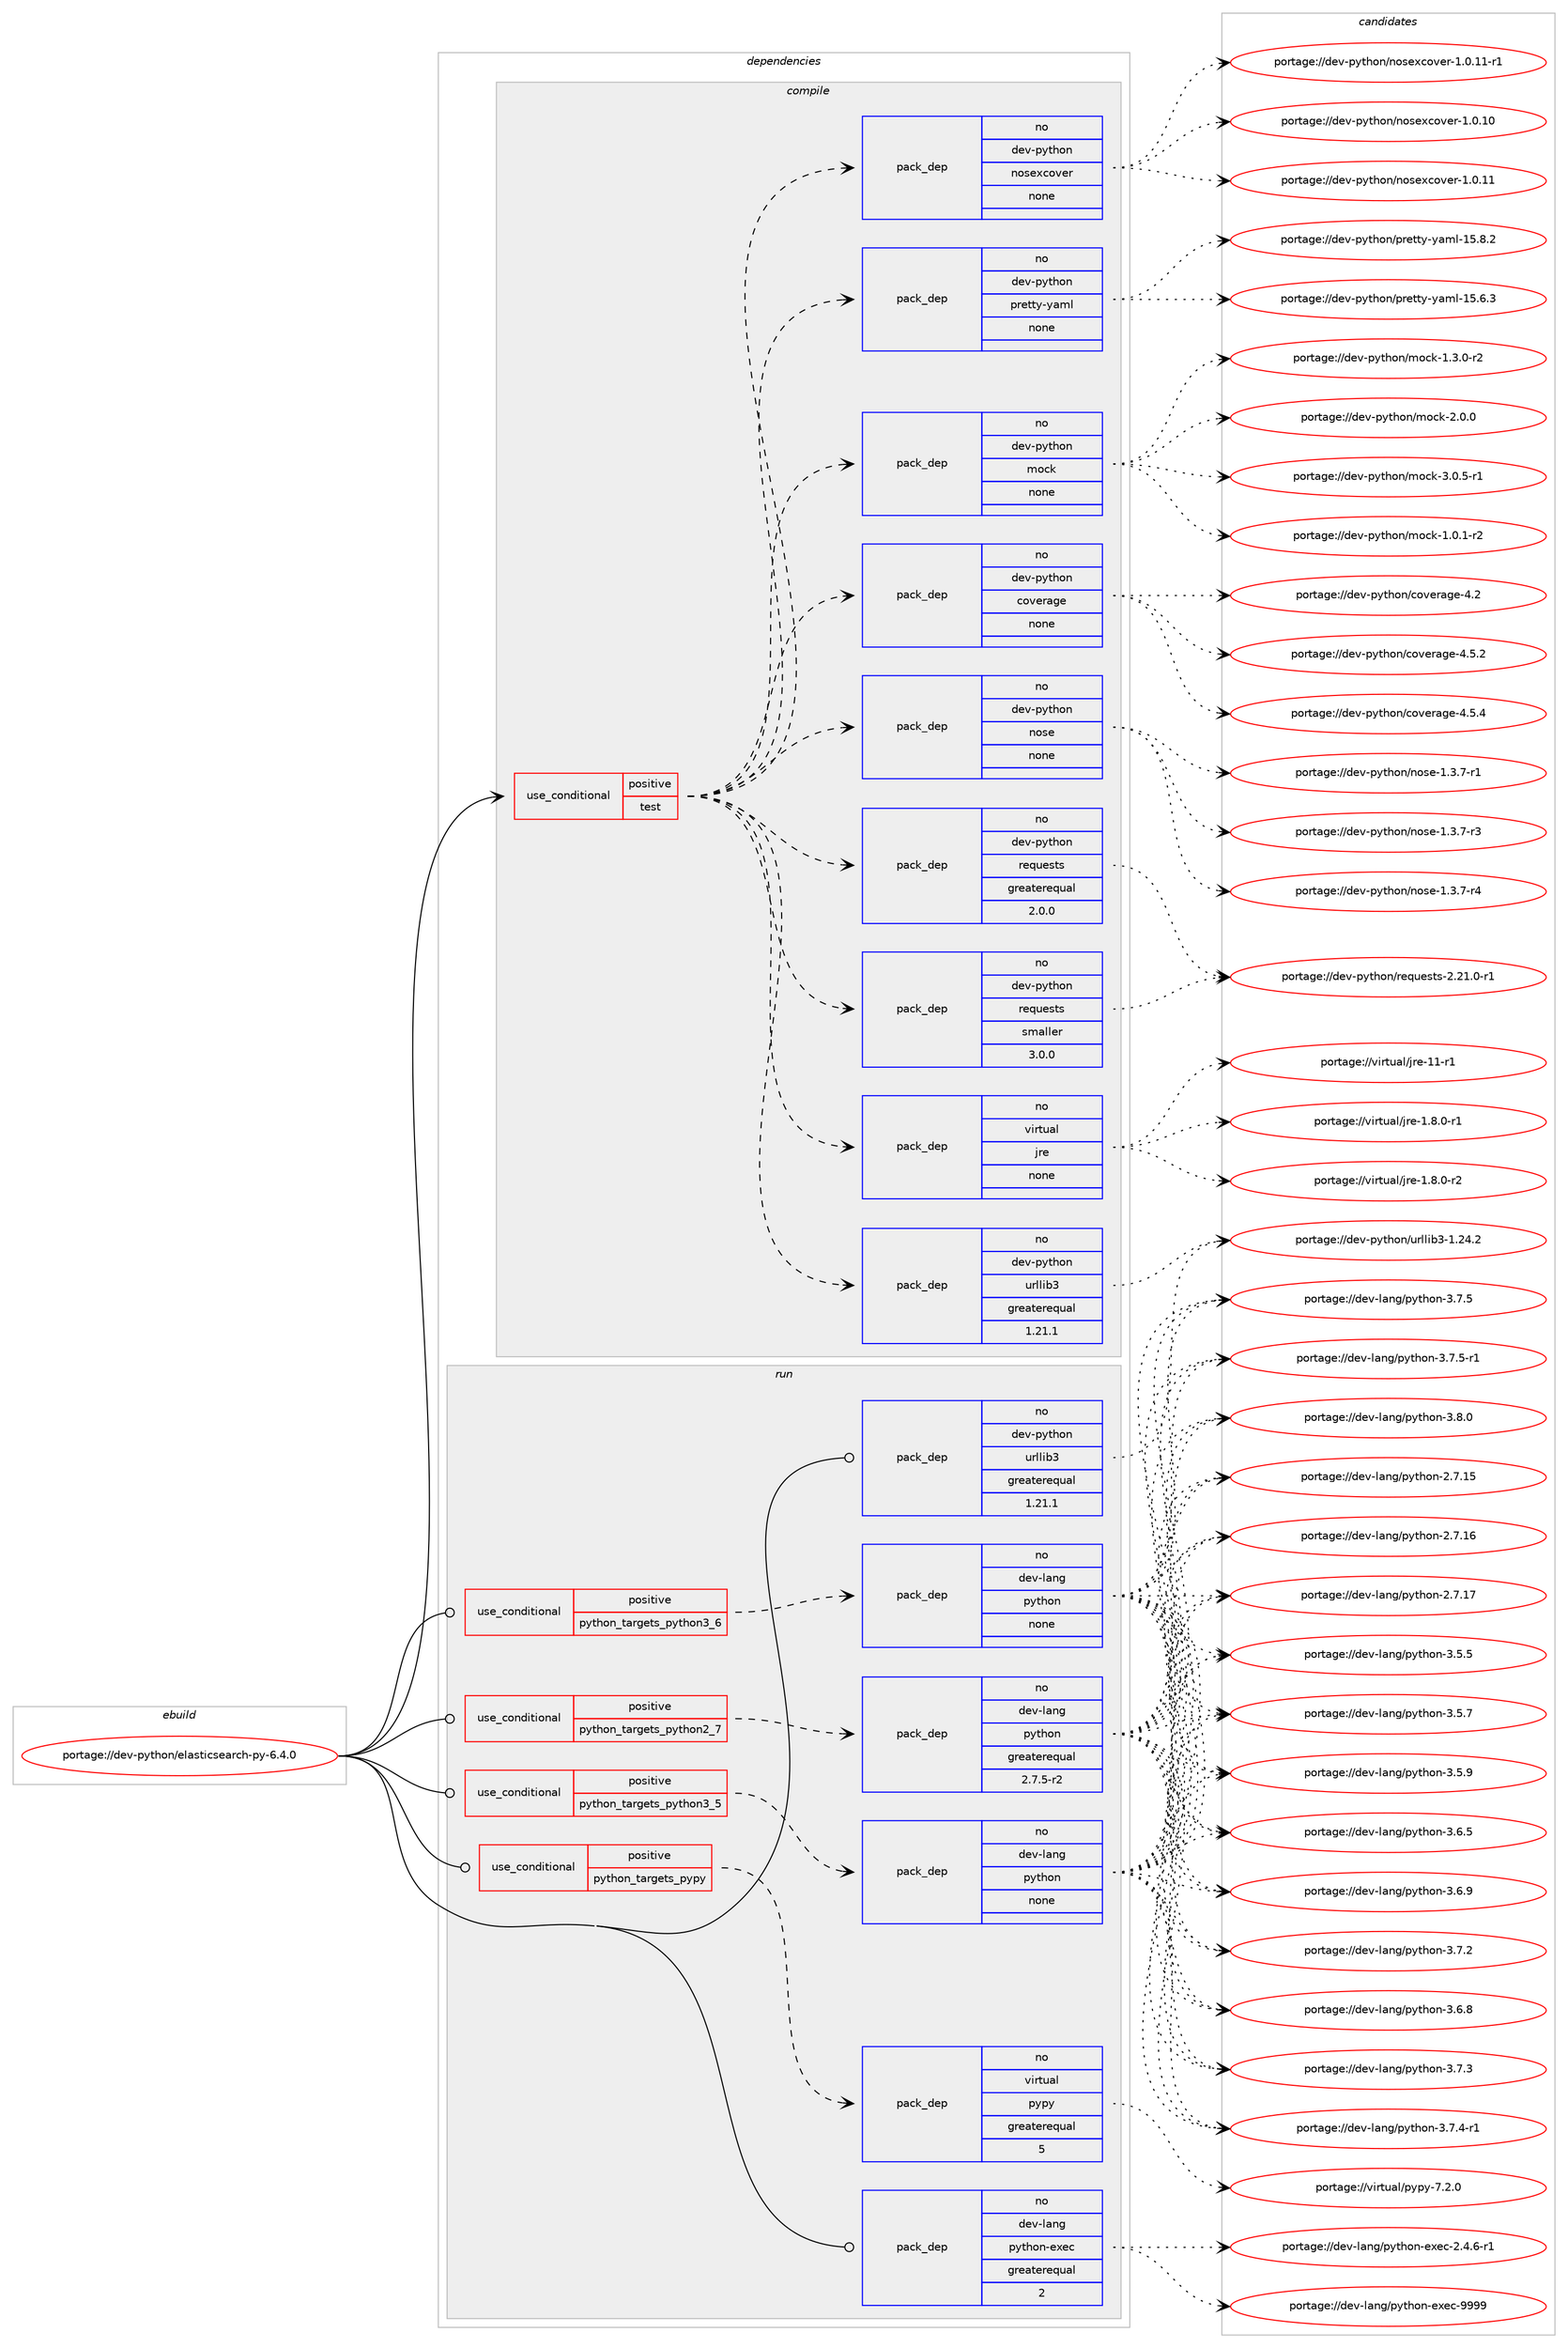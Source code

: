 digraph prolog {

# *************
# Graph options
# *************

newrank=true;
concentrate=true;
compound=true;
graph [rankdir=LR,fontname=Helvetica,fontsize=10,ranksep=1.5];#, ranksep=2.5, nodesep=0.2];
edge  [arrowhead=vee];
node  [fontname=Helvetica,fontsize=10];

# **********
# The ebuild
# **********

subgraph cluster_leftcol {
color=gray;
rank=same;
label=<<i>ebuild</i>>;
id [label="portage://dev-python/elasticsearch-py-6.4.0", color=red, width=4, href="../dev-python/elasticsearch-py-6.4.0.svg"];
}

# ****************
# The dependencies
# ****************

subgraph cluster_midcol {
color=gray;
label=<<i>dependencies</i>>;
subgraph cluster_compile {
fillcolor="#eeeeee";
style=filled;
label=<<i>compile</i>>;
subgraph cond28182 {
dependency138047 [label=<<TABLE BORDER="0" CELLBORDER="1" CELLSPACING="0" CELLPADDING="4"><TR><TD ROWSPAN="3" CELLPADDING="10">use_conditional</TD></TR><TR><TD>positive</TD></TR><TR><TD>test</TD></TR></TABLE>>, shape=none, color=red];
subgraph pack106546 {
dependency138048 [label=<<TABLE BORDER="0" CELLBORDER="1" CELLSPACING="0" CELLPADDING="4" WIDTH="220"><TR><TD ROWSPAN="6" CELLPADDING="30">pack_dep</TD></TR><TR><TD WIDTH="110">no</TD></TR><TR><TD>dev-python</TD></TR><TR><TD>urllib3</TD></TR><TR><TD>greaterequal</TD></TR><TR><TD>1.21.1</TD></TR></TABLE>>, shape=none, color=blue];
}
dependency138047:e -> dependency138048:w [weight=20,style="dashed",arrowhead="vee"];
subgraph pack106547 {
dependency138049 [label=<<TABLE BORDER="0" CELLBORDER="1" CELLSPACING="0" CELLPADDING="4" WIDTH="220"><TR><TD ROWSPAN="6" CELLPADDING="30">pack_dep</TD></TR><TR><TD WIDTH="110">no</TD></TR><TR><TD>dev-python</TD></TR><TR><TD>requests</TD></TR><TR><TD>greaterequal</TD></TR><TR><TD>2.0.0</TD></TR></TABLE>>, shape=none, color=blue];
}
dependency138047:e -> dependency138049:w [weight=20,style="dashed",arrowhead="vee"];
subgraph pack106548 {
dependency138050 [label=<<TABLE BORDER="0" CELLBORDER="1" CELLSPACING="0" CELLPADDING="4" WIDTH="220"><TR><TD ROWSPAN="6" CELLPADDING="30">pack_dep</TD></TR><TR><TD WIDTH="110">no</TD></TR><TR><TD>dev-python</TD></TR><TR><TD>requests</TD></TR><TR><TD>smaller</TD></TR><TR><TD>3.0.0</TD></TR></TABLE>>, shape=none, color=blue];
}
dependency138047:e -> dependency138050:w [weight=20,style="dashed",arrowhead="vee"];
subgraph pack106549 {
dependency138051 [label=<<TABLE BORDER="0" CELLBORDER="1" CELLSPACING="0" CELLPADDING="4" WIDTH="220"><TR><TD ROWSPAN="6" CELLPADDING="30">pack_dep</TD></TR><TR><TD WIDTH="110">no</TD></TR><TR><TD>dev-python</TD></TR><TR><TD>nose</TD></TR><TR><TD>none</TD></TR><TR><TD></TD></TR></TABLE>>, shape=none, color=blue];
}
dependency138047:e -> dependency138051:w [weight=20,style="dashed",arrowhead="vee"];
subgraph pack106550 {
dependency138052 [label=<<TABLE BORDER="0" CELLBORDER="1" CELLSPACING="0" CELLPADDING="4" WIDTH="220"><TR><TD ROWSPAN="6" CELLPADDING="30">pack_dep</TD></TR><TR><TD WIDTH="110">no</TD></TR><TR><TD>dev-python</TD></TR><TR><TD>coverage</TD></TR><TR><TD>none</TD></TR><TR><TD></TD></TR></TABLE>>, shape=none, color=blue];
}
dependency138047:e -> dependency138052:w [weight=20,style="dashed",arrowhead="vee"];
subgraph pack106551 {
dependency138053 [label=<<TABLE BORDER="0" CELLBORDER="1" CELLSPACING="0" CELLPADDING="4" WIDTH="220"><TR><TD ROWSPAN="6" CELLPADDING="30">pack_dep</TD></TR><TR><TD WIDTH="110">no</TD></TR><TR><TD>dev-python</TD></TR><TR><TD>mock</TD></TR><TR><TD>none</TD></TR><TR><TD></TD></TR></TABLE>>, shape=none, color=blue];
}
dependency138047:e -> dependency138053:w [weight=20,style="dashed",arrowhead="vee"];
subgraph pack106552 {
dependency138054 [label=<<TABLE BORDER="0" CELLBORDER="1" CELLSPACING="0" CELLPADDING="4" WIDTH="220"><TR><TD ROWSPAN="6" CELLPADDING="30">pack_dep</TD></TR><TR><TD WIDTH="110">no</TD></TR><TR><TD>dev-python</TD></TR><TR><TD>pretty-yaml</TD></TR><TR><TD>none</TD></TR><TR><TD></TD></TR></TABLE>>, shape=none, color=blue];
}
dependency138047:e -> dependency138054:w [weight=20,style="dashed",arrowhead="vee"];
subgraph pack106553 {
dependency138055 [label=<<TABLE BORDER="0" CELLBORDER="1" CELLSPACING="0" CELLPADDING="4" WIDTH="220"><TR><TD ROWSPAN="6" CELLPADDING="30">pack_dep</TD></TR><TR><TD WIDTH="110">no</TD></TR><TR><TD>dev-python</TD></TR><TR><TD>nosexcover</TD></TR><TR><TD>none</TD></TR><TR><TD></TD></TR></TABLE>>, shape=none, color=blue];
}
dependency138047:e -> dependency138055:w [weight=20,style="dashed",arrowhead="vee"];
subgraph pack106554 {
dependency138056 [label=<<TABLE BORDER="0" CELLBORDER="1" CELLSPACING="0" CELLPADDING="4" WIDTH="220"><TR><TD ROWSPAN="6" CELLPADDING="30">pack_dep</TD></TR><TR><TD WIDTH="110">no</TD></TR><TR><TD>virtual</TD></TR><TR><TD>jre</TD></TR><TR><TD>none</TD></TR><TR><TD></TD></TR></TABLE>>, shape=none, color=blue];
}
dependency138047:e -> dependency138056:w [weight=20,style="dashed",arrowhead="vee"];
}
id:e -> dependency138047:w [weight=20,style="solid",arrowhead="vee"];
}
subgraph cluster_compileandrun {
fillcolor="#eeeeee";
style=filled;
label=<<i>compile and run</i>>;
}
subgraph cluster_run {
fillcolor="#eeeeee";
style=filled;
label=<<i>run</i>>;
subgraph cond28183 {
dependency138057 [label=<<TABLE BORDER="0" CELLBORDER="1" CELLSPACING="0" CELLPADDING="4"><TR><TD ROWSPAN="3" CELLPADDING="10">use_conditional</TD></TR><TR><TD>positive</TD></TR><TR><TD>python_targets_pypy</TD></TR></TABLE>>, shape=none, color=red];
subgraph pack106555 {
dependency138058 [label=<<TABLE BORDER="0" CELLBORDER="1" CELLSPACING="0" CELLPADDING="4" WIDTH="220"><TR><TD ROWSPAN="6" CELLPADDING="30">pack_dep</TD></TR><TR><TD WIDTH="110">no</TD></TR><TR><TD>virtual</TD></TR><TR><TD>pypy</TD></TR><TR><TD>greaterequal</TD></TR><TR><TD>5</TD></TR></TABLE>>, shape=none, color=blue];
}
dependency138057:e -> dependency138058:w [weight=20,style="dashed",arrowhead="vee"];
}
id:e -> dependency138057:w [weight=20,style="solid",arrowhead="odot"];
subgraph cond28184 {
dependency138059 [label=<<TABLE BORDER="0" CELLBORDER="1" CELLSPACING="0" CELLPADDING="4"><TR><TD ROWSPAN="3" CELLPADDING="10">use_conditional</TD></TR><TR><TD>positive</TD></TR><TR><TD>python_targets_python2_7</TD></TR></TABLE>>, shape=none, color=red];
subgraph pack106556 {
dependency138060 [label=<<TABLE BORDER="0" CELLBORDER="1" CELLSPACING="0" CELLPADDING="4" WIDTH="220"><TR><TD ROWSPAN="6" CELLPADDING="30">pack_dep</TD></TR><TR><TD WIDTH="110">no</TD></TR><TR><TD>dev-lang</TD></TR><TR><TD>python</TD></TR><TR><TD>greaterequal</TD></TR><TR><TD>2.7.5-r2</TD></TR></TABLE>>, shape=none, color=blue];
}
dependency138059:e -> dependency138060:w [weight=20,style="dashed",arrowhead="vee"];
}
id:e -> dependency138059:w [weight=20,style="solid",arrowhead="odot"];
subgraph cond28185 {
dependency138061 [label=<<TABLE BORDER="0" CELLBORDER="1" CELLSPACING="0" CELLPADDING="4"><TR><TD ROWSPAN="3" CELLPADDING="10">use_conditional</TD></TR><TR><TD>positive</TD></TR><TR><TD>python_targets_python3_5</TD></TR></TABLE>>, shape=none, color=red];
subgraph pack106557 {
dependency138062 [label=<<TABLE BORDER="0" CELLBORDER="1" CELLSPACING="0" CELLPADDING="4" WIDTH="220"><TR><TD ROWSPAN="6" CELLPADDING="30">pack_dep</TD></TR><TR><TD WIDTH="110">no</TD></TR><TR><TD>dev-lang</TD></TR><TR><TD>python</TD></TR><TR><TD>none</TD></TR><TR><TD></TD></TR></TABLE>>, shape=none, color=blue];
}
dependency138061:e -> dependency138062:w [weight=20,style="dashed",arrowhead="vee"];
}
id:e -> dependency138061:w [weight=20,style="solid",arrowhead="odot"];
subgraph cond28186 {
dependency138063 [label=<<TABLE BORDER="0" CELLBORDER="1" CELLSPACING="0" CELLPADDING="4"><TR><TD ROWSPAN="3" CELLPADDING="10">use_conditional</TD></TR><TR><TD>positive</TD></TR><TR><TD>python_targets_python3_6</TD></TR></TABLE>>, shape=none, color=red];
subgraph pack106558 {
dependency138064 [label=<<TABLE BORDER="0" CELLBORDER="1" CELLSPACING="0" CELLPADDING="4" WIDTH="220"><TR><TD ROWSPAN="6" CELLPADDING="30">pack_dep</TD></TR><TR><TD WIDTH="110">no</TD></TR><TR><TD>dev-lang</TD></TR><TR><TD>python</TD></TR><TR><TD>none</TD></TR><TR><TD></TD></TR></TABLE>>, shape=none, color=blue];
}
dependency138063:e -> dependency138064:w [weight=20,style="dashed",arrowhead="vee"];
}
id:e -> dependency138063:w [weight=20,style="solid",arrowhead="odot"];
subgraph pack106559 {
dependency138065 [label=<<TABLE BORDER="0" CELLBORDER="1" CELLSPACING="0" CELLPADDING="4" WIDTH="220"><TR><TD ROWSPAN="6" CELLPADDING="30">pack_dep</TD></TR><TR><TD WIDTH="110">no</TD></TR><TR><TD>dev-lang</TD></TR><TR><TD>python-exec</TD></TR><TR><TD>greaterequal</TD></TR><TR><TD>2</TD></TR></TABLE>>, shape=none, color=blue];
}
id:e -> dependency138065:w [weight=20,style="solid",arrowhead="odot"];
subgraph pack106560 {
dependency138066 [label=<<TABLE BORDER="0" CELLBORDER="1" CELLSPACING="0" CELLPADDING="4" WIDTH="220"><TR><TD ROWSPAN="6" CELLPADDING="30">pack_dep</TD></TR><TR><TD WIDTH="110">no</TD></TR><TR><TD>dev-python</TD></TR><TR><TD>urllib3</TD></TR><TR><TD>greaterequal</TD></TR><TR><TD>1.21.1</TD></TR></TABLE>>, shape=none, color=blue];
}
id:e -> dependency138066:w [weight=20,style="solid",arrowhead="odot"];
}
}

# **************
# The candidates
# **************

subgraph cluster_choices {
rank=same;
color=gray;
label=<<i>candidates</i>>;

subgraph choice106546 {
color=black;
nodesep=1;
choiceportage1001011184511212111610411111047117114108108105985145494650524650 [label="portage://dev-python/urllib3-1.24.2", color=red, width=4,href="../dev-python/urllib3-1.24.2.svg"];
dependency138048:e -> choiceportage1001011184511212111610411111047117114108108105985145494650524650:w [style=dotted,weight="100"];
}
subgraph choice106547 {
color=black;
nodesep=1;
choiceportage1001011184511212111610411111047114101113117101115116115455046504946484511449 [label="portage://dev-python/requests-2.21.0-r1", color=red, width=4,href="../dev-python/requests-2.21.0-r1.svg"];
dependency138049:e -> choiceportage1001011184511212111610411111047114101113117101115116115455046504946484511449:w [style=dotted,weight="100"];
}
subgraph choice106548 {
color=black;
nodesep=1;
choiceportage1001011184511212111610411111047114101113117101115116115455046504946484511449 [label="portage://dev-python/requests-2.21.0-r1", color=red, width=4,href="../dev-python/requests-2.21.0-r1.svg"];
dependency138050:e -> choiceportage1001011184511212111610411111047114101113117101115116115455046504946484511449:w [style=dotted,weight="100"];
}
subgraph choice106549 {
color=black;
nodesep=1;
choiceportage10010111845112121116104111110471101111151014549465146554511449 [label="portage://dev-python/nose-1.3.7-r1", color=red, width=4,href="../dev-python/nose-1.3.7-r1.svg"];
choiceportage10010111845112121116104111110471101111151014549465146554511451 [label="portage://dev-python/nose-1.3.7-r3", color=red, width=4,href="../dev-python/nose-1.3.7-r3.svg"];
choiceportage10010111845112121116104111110471101111151014549465146554511452 [label="portage://dev-python/nose-1.3.7-r4", color=red, width=4,href="../dev-python/nose-1.3.7-r4.svg"];
dependency138051:e -> choiceportage10010111845112121116104111110471101111151014549465146554511449:w [style=dotted,weight="100"];
dependency138051:e -> choiceportage10010111845112121116104111110471101111151014549465146554511451:w [style=dotted,weight="100"];
dependency138051:e -> choiceportage10010111845112121116104111110471101111151014549465146554511452:w [style=dotted,weight="100"];
}
subgraph choice106550 {
color=black;
nodesep=1;
choiceportage1001011184511212111610411111047991111181011149710310145524650 [label="portage://dev-python/coverage-4.2", color=red, width=4,href="../dev-python/coverage-4.2.svg"];
choiceportage10010111845112121116104111110479911111810111497103101455246534650 [label="portage://dev-python/coverage-4.5.2", color=red, width=4,href="../dev-python/coverage-4.5.2.svg"];
choiceportage10010111845112121116104111110479911111810111497103101455246534652 [label="portage://dev-python/coverage-4.5.4", color=red, width=4,href="../dev-python/coverage-4.5.4.svg"];
dependency138052:e -> choiceportage1001011184511212111610411111047991111181011149710310145524650:w [style=dotted,weight="100"];
dependency138052:e -> choiceportage10010111845112121116104111110479911111810111497103101455246534650:w [style=dotted,weight="100"];
dependency138052:e -> choiceportage10010111845112121116104111110479911111810111497103101455246534652:w [style=dotted,weight="100"];
}
subgraph choice106551 {
color=black;
nodesep=1;
choiceportage1001011184511212111610411111047109111991074549464846494511450 [label="portage://dev-python/mock-1.0.1-r2", color=red, width=4,href="../dev-python/mock-1.0.1-r2.svg"];
choiceportage1001011184511212111610411111047109111991074549465146484511450 [label="portage://dev-python/mock-1.3.0-r2", color=red, width=4,href="../dev-python/mock-1.3.0-r2.svg"];
choiceportage100101118451121211161041111104710911199107455046484648 [label="portage://dev-python/mock-2.0.0", color=red, width=4,href="../dev-python/mock-2.0.0.svg"];
choiceportage1001011184511212111610411111047109111991074551464846534511449 [label="portage://dev-python/mock-3.0.5-r1", color=red, width=4,href="../dev-python/mock-3.0.5-r1.svg"];
dependency138053:e -> choiceportage1001011184511212111610411111047109111991074549464846494511450:w [style=dotted,weight="100"];
dependency138053:e -> choiceportage1001011184511212111610411111047109111991074549465146484511450:w [style=dotted,weight="100"];
dependency138053:e -> choiceportage100101118451121211161041111104710911199107455046484648:w [style=dotted,weight="100"];
dependency138053:e -> choiceportage1001011184511212111610411111047109111991074551464846534511449:w [style=dotted,weight="100"];
}
subgraph choice106552 {
color=black;
nodesep=1;
choiceportage1001011184511212111610411111047112114101116116121451219710910845495346544651 [label="portage://dev-python/pretty-yaml-15.6.3", color=red, width=4,href="../dev-python/pretty-yaml-15.6.3.svg"];
choiceportage1001011184511212111610411111047112114101116116121451219710910845495346564650 [label="portage://dev-python/pretty-yaml-15.8.2", color=red, width=4,href="../dev-python/pretty-yaml-15.8.2.svg"];
dependency138054:e -> choiceportage1001011184511212111610411111047112114101116116121451219710910845495346544651:w [style=dotted,weight="100"];
dependency138054:e -> choiceportage1001011184511212111610411111047112114101116116121451219710910845495346564650:w [style=dotted,weight="100"];
}
subgraph choice106553 {
color=black;
nodesep=1;
choiceportage10010111845112121116104111110471101111151011209911111810111445494648464948 [label="portage://dev-python/nosexcover-1.0.10", color=red, width=4,href="../dev-python/nosexcover-1.0.10.svg"];
choiceportage10010111845112121116104111110471101111151011209911111810111445494648464949 [label="portage://dev-python/nosexcover-1.0.11", color=red, width=4,href="../dev-python/nosexcover-1.0.11.svg"];
choiceportage100101118451121211161041111104711011111510112099111118101114454946484649494511449 [label="portage://dev-python/nosexcover-1.0.11-r1", color=red, width=4,href="../dev-python/nosexcover-1.0.11-r1.svg"];
dependency138055:e -> choiceportage10010111845112121116104111110471101111151011209911111810111445494648464948:w [style=dotted,weight="100"];
dependency138055:e -> choiceportage10010111845112121116104111110471101111151011209911111810111445494648464949:w [style=dotted,weight="100"];
dependency138055:e -> choiceportage100101118451121211161041111104711011111510112099111118101114454946484649494511449:w [style=dotted,weight="100"];
}
subgraph choice106554 {
color=black;
nodesep=1;
choiceportage11810511411611797108471061141014549465646484511449 [label="portage://virtual/jre-1.8.0-r1", color=red, width=4,href="../virtual/jre-1.8.0-r1.svg"];
choiceportage11810511411611797108471061141014549465646484511450 [label="portage://virtual/jre-1.8.0-r2", color=red, width=4,href="../virtual/jre-1.8.0-r2.svg"];
choiceportage11810511411611797108471061141014549494511449 [label="portage://virtual/jre-11-r1", color=red, width=4,href="../virtual/jre-11-r1.svg"];
dependency138056:e -> choiceportage11810511411611797108471061141014549465646484511449:w [style=dotted,weight="100"];
dependency138056:e -> choiceportage11810511411611797108471061141014549465646484511450:w [style=dotted,weight="100"];
dependency138056:e -> choiceportage11810511411611797108471061141014549494511449:w [style=dotted,weight="100"];
}
subgraph choice106555 {
color=black;
nodesep=1;
choiceportage1181051141161179710847112121112121455546504648 [label="portage://virtual/pypy-7.2.0", color=red, width=4,href="../virtual/pypy-7.2.0.svg"];
dependency138058:e -> choiceportage1181051141161179710847112121112121455546504648:w [style=dotted,weight="100"];
}
subgraph choice106556 {
color=black;
nodesep=1;
choiceportage10010111845108971101034711212111610411111045504655464953 [label="portage://dev-lang/python-2.7.15", color=red, width=4,href="../dev-lang/python-2.7.15.svg"];
choiceportage10010111845108971101034711212111610411111045504655464954 [label="portage://dev-lang/python-2.7.16", color=red, width=4,href="../dev-lang/python-2.7.16.svg"];
choiceportage10010111845108971101034711212111610411111045504655464955 [label="portage://dev-lang/python-2.7.17", color=red, width=4,href="../dev-lang/python-2.7.17.svg"];
choiceportage100101118451089711010347112121116104111110455146534653 [label="portage://dev-lang/python-3.5.5", color=red, width=4,href="../dev-lang/python-3.5.5.svg"];
choiceportage100101118451089711010347112121116104111110455146534655 [label="portage://dev-lang/python-3.5.7", color=red, width=4,href="../dev-lang/python-3.5.7.svg"];
choiceportage100101118451089711010347112121116104111110455146534657 [label="portage://dev-lang/python-3.5.9", color=red, width=4,href="../dev-lang/python-3.5.9.svg"];
choiceportage100101118451089711010347112121116104111110455146544653 [label="portage://dev-lang/python-3.6.5", color=red, width=4,href="../dev-lang/python-3.6.5.svg"];
choiceportage100101118451089711010347112121116104111110455146544656 [label="portage://dev-lang/python-3.6.8", color=red, width=4,href="../dev-lang/python-3.6.8.svg"];
choiceportage100101118451089711010347112121116104111110455146544657 [label="portage://dev-lang/python-3.6.9", color=red, width=4,href="../dev-lang/python-3.6.9.svg"];
choiceportage100101118451089711010347112121116104111110455146554650 [label="portage://dev-lang/python-3.7.2", color=red, width=4,href="../dev-lang/python-3.7.2.svg"];
choiceportage100101118451089711010347112121116104111110455146554651 [label="portage://dev-lang/python-3.7.3", color=red, width=4,href="../dev-lang/python-3.7.3.svg"];
choiceportage1001011184510897110103471121211161041111104551465546524511449 [label="portage://dev-lang/python-3.7.4-r1", color=red, width=4,href="../dev-lang/python-3.7.4-r1.svg"];
choiceportage100101118451089711010347112121116104111110455146554653 [label="portage://dev-lang/python-3.7.5", color=red, width=4,href="../dev-lang/python-3.7.5.svg"];
choiceportage1001011184510897110103471121211161041111104551465546534511449 [label="portage://dev-lang/python-3.7.5-r1", color=red, width=4,href="../dev-lang/python-3.7.5-r1.svg"];
choiceportage100101118451089711010347112121116104111110455146564648 [label="portage://dev-lang/python-3.8.0", color=red, width=4,href="../dev-lang/python-3.8.0.svg"];
dependency138060:e -> choiceportage10010111845108971101034711212111610411111045504655464953:w [style=dotted,weight="100"];
dependency138060:e -> choiceportage10010111845108971101034711212111610411111045504655464954:w [style=dotted,weight="100"];
dependency138060:e -> choiceportage10010111845108971101034711212111610411111045504655464955:w [style=dotted,weight="100"];
dependency138060:e -> choiceportage100101118451089711010347112121116104111110455146534653:w [style=dotted,weight="100"];
dependency138060:e -> choiceportage100101118451089711010347112121116104111110455146534655:w [style=dotted,weight="100"];
dependency138060:e -> choiceportage100101118451089711010347112121116104111110455146534657:w [style=dotted,weight="100"];
dependency138060:e -> choiceportage100101118451089711010347112121116104111110455146544653:w [style=dotted,weight="100"];
dependency138060:e -> choiceportage100101118451089711010347112121116104111110455146544656:w [style=dotted,weight="100"];
dependency138060:e -> choiceportage100101118451089711010347112121116104111110455146544657:w [style=dotted,weight="100"];
dependency138060:e -> choiceportage100101118451089711010347112121116104111110455146554650:w [style=dotted,weight="100"];
dependency138060:e -> choiceportage100101118451089711010347112121116104111110455146554651:w [style=dotted,weight="100"];
dependency138060:e -> choiceportage1001011184510897110103471121211161041111104551465546524511449:w [style=dotted,weight="100"];
dependency138060:e -> choiceportage100101118451089711010347112121116104111110455146554653:w [style=dotted,weight="100"];
dependency138060:e -> choiceportage1001011184510897110103471121211161041111104551465546534511449:w [style=dotted,weight="100"];
dependency138060:e -> choiceportage100101118451089711010347112121116104111110455146564648:w [style=dotted,weight="100"];
}
subgraph choice106557 {
color=black;
nodesep=1;
choiceportage10010111845108971101034711212111610411111045504655464953 [label="portage://dev-lang/python-2.7.15", color=red, width=4,href="../dev-lang/python-2.7.15.svg"];
choiceportage10010111845108971101034711212111610411111045504655464954 [label="portage://dev-lang/python-2.7.16", color=red, width=4,href="../dev-lang/python-2.7.16.svg"];
choiceportage10010111845108971101034711212111610411111045504655464955 [label="portage://dev-lang/python-2.7.17", color=red, width=4,href="../dev-lang/python-2.7.17.svg"];
choiceportage100101118451089711010347112121116104111110455146534653 [label="portage://dev-lang/python-3.5.5", color=red, width=4,href="../dev-lang/python-3.5.5.svg"];
choiceportage100101118451089711010347112121116104111110455146534655 [label="portage://dev-lang/python-3.5.7", color=red, width=4,href="../dev-lang/python-3.5.7.svg"];
choiceportage100101118451089711010347112121116104111110455146534657 [label="portage://dev-lang/python-3.5.9", color=red, width=4,href="../dev-lang/python-3.5.9.svg"];
choiceportage100101118451089711010347112121116104111110455146544653 [label="portage://dev-lang/python-3.6.5", color=red, width=4,href="../dev-lang/python-3.6.5.svg"];
choiceportage100101118451089711010347112121116104111110455146544656 [label="portage://dev-lang/python-3.6.8", color=red, width=4,href="../dev-lang/python-3.6.8.svg"];
choiceportage100101118451089711010347112121116104111110455146544657 [label="portage://dev-lang/python-3.6.9", color=red, width=4,href="../dev-lang/python-3.6.9.svg"];
choiceportage100101118451089711010347112121116104111110455146554650 [label="portage://dev-lang/python-3.7.2", color=red, width=4,href="../dev-lang/python-3.7.2.svg"];
choiceportage100101118451089711010347112121116104111110455146554651 [label="portage://dev-lang/python-3.7.3", color=red, width=4,href="../dev-lang/python-3.7.3.svg"];
choiceportage1001011184510897110103471121211161041111104551465546524511449 [label="portage://dev-lang/python-3.7.4-r1", color=red, width=4,href="../dev-lang/python-3.7.4-r1.svg"];
choiceportage100101118451089711010347112121116104111110455146554653 [label="portage://dev-lang/python-3.7.5", color=red, width=4,href="../dev-lang/python-3.7.5.svg"];
choiceportage1001011184510897110103471121211161041111104551465546534511449 [label="portage://dev-lang/python-3.7.5-r1", color=red, width=4,href="../dev-lang/python-3.7.5-r1.svg"];
choiceportage100101118451089711010347112121116104111110455146564648 [label="portage://dev-lang/python-3.8.0", color=red, width=4,href="../dev-lang/python-3.8.0.svg"];
dependency138062:e -> choiceportage10010111845108971101034711212111610411111045504655464953:w [style=dotted,weight="100"];
dependency138062:e -> choiceportage10010111845108971101034711212111610411111045504655464954:w [style=dotted,weight="100"];
dependency138062:e -> choiceportage10010111845108971101034711212111610411111045504655464955:w [style=dotted,weight="100"];
dependency138062:e -> choiceportage100101118451089711010347112121116104111110455146534653:w [style=dotted,weight="100"];
dependency138062:e -> choiceportage100101118451089711010347112121116104111110455146534655:w [style=dotted,weight="100"];
dependency138062:e -> choiceportage100101118451089711010347112121116104111110455146534657:w [style=dotted,weight="100"];
dependency138062:e -> choiceportage100101118451089711010347112121116104111110455146544653:w [style=dotted,weight="100"];
dependency138062:e -> choiceportage100101118451089711010347112121116104111110455146544656:w [style=dotted,weight="100"];
dependency138062:e -> choiceportage100101118451089711010347112121116104111110455146544657:w [style=dotted,weight="100"];
dependency138062:e -> choiceportage100101118451089711010347112121116104111110455146554650:w [style=dotted,weight="100"];
dependency138062:e -> choiceportage100101118451089711010347112121116104111110455146554651:w [style=dotted,weight="100"];
dependency138062:e -> choiceportage1001011184510897110103471121211161041111104551465546524511449:w [style=dotted,weight="100"];
dependency138062:e -> choiceportage100101118451089711010347112121116104111110455146554653:w [style=dotted,weight="100"];
dependency138062:e -> choiceportage1001011184510897110103471121211161041111104551465546534511449:w [style=dotted,weight="100"];
dependency138062:e -> choiceportage100101118451089711010347112121116104111110455146564648:w [style=dotted,weight="100"];
}
subgraph choice106558 {
color=black;
nodesep=1;
choiceportage10010111845108971101034711212111610411111045504655464953 [label="portage://dev-lang/python-2.7.15", color=red, width=4,href="../dev-lang/python-2.7.15.svg"];
choiceportage10010111845108971101034711212111610411111045504655464954 [label="portage://dev-lang/python-2.7.16", color=red, width=4,href="../dev-lang/python-2.7.16.svg"];
choiceportage10010111845108971101034711212111610411111045504655464955 [label="portage://dev-lang/python-2.7.17", color=red, width=4,href="../dev-lang/python-2.7.17.svg"];
choiceportage100101118451089711010347112121116104111110455146534653 [label="portage://dev-lang/python-3.5.5", color=red, width=4,href="../dev-lang/python-3.5.5.svg"];
choiceportage100101118451089711010347112121116104111110455146534655 [label="portage://dev-lang/python-3.5.7", color=red, width=4,href="../dev-lang/python-3.5.7.svg"];
choiceportage100101118451089711010347112121116104111110455146534657 [label="portage://dev-lang/python-3.5.9", color=red, width=4,href="../dev-lang/python-3.5.9.svg"];
choiceportage100101118451089711010347112121116104111110455146544653 [label="portage://dev-lang/python-3.6.5", color=red, width=4,href="../dev-lang/python-3.6.5.svg"];
choiceportage100101118451089711010347112121116104111110455146544656 [label="portage://dev-lang/python-3.6.8", color=red, width=4,href="../dev-lang/python-3.6.8.svg"];
choiceportage100101118451089711010347112121116104111110455146544657 [label="portage://dev-lang/python-3.6.9", color=red, width=4,href="../dev-lang/python-3.6.9.svg"];
choiceportage100101118451089711010347112121116104111110455146554650 [label="portage://dev-lang/python-3.7.2", color=red, width=4,href="../dev-lang/python-3.7.2.svg"];
choiceportage100101118451089711010347112121116104111110455146554651 [label="portage://dev-lang/python-3.7.3", color=red, width=4,href="../dev-lang/python-3.7.3.svg"];
choiceportage1001011184510897110103471121211161041111104551465546524511449 [label="portage://dev-lang/python-3.7.4-r1", color=red, width=4,href="../dev-lang/python-3.7.4-r1.svg"];
choiceportage100101118451089711010347112121116104111110455146554653 [label="portage://dev-lang/python-3.7.5", color=red, width=4,href="../dev-lang/python-3.7.5.svg"];
choiceportage1001011184510897110103471121211161041111104551465546534511449 [label="portage://dev-lang/python-3.7.5-r1", color=red, width=4,href="../dev-lang/python-3.7.5-r1.svg"];
choiceportage100101118451089711010347112121116104111110455146564648 [label="portage://dev-lang/python-3.8.0", color=red, width=4,href="../dev-lang/python-3.8.0.svg"];
dependency138064:e -> choiceportage10010111845108971101034711212111610411111045504655464953:w [style=dotted,weight="100"];
dependency138064:e -> choiceportage10010111845108971101034711212111610411111045504655464954:w [style=dotted,weight="100"];
dependency138064:e -> choiceportage10010111845108971101034711212111610411111045504655464955:w [style=dotted,weight="100"];
dependency138064:e -> choiceportage100101118451089711010347112121116104111110455146534653:w [style=dotted,weight="100"];
dependency138064:e -> choiceportage100101118451089711010347112121116104111110455146534655:w [style=dotted,weight="100"];
dependency138064:e -> choiceportage100101118451089711010347112121116104111110455146534657:w [style=dotted,weight="100"];
dependency138064:e -> choiceportage100101118451089711010347112121116104111110455146544653:w [style=dotted,weight="100"];
dependency138064:e -> choiceportage100101118451089711010347112121116104111110455146544656:w [style=dotted,weight="100"];
dependency138064:e -> choiceportage100101118451089711010347112121116104111110455146544657:w [style=dotted,weight="100"];
dependency138064:e -> choiceportage100101118451089711010347112121116104111110455146554650:w [style=dotted,weight="100"];
dependency138064:e -> choiceportage100101118451089711010347112121116104111110455146554651:w [style=dotted,weight="100"];
dependency138064:e -> choiceportage1001011184510897110103471121211161041111104551465546524511449:w [style=dotted,weight="100"];
dependency138064:e -> choiceportage100101118451089711010347112121116104111110455146554653:w [style=dotted,weight="100"];
dependency138064:e -> choiceportage1001011184510897110103471121211161041111104551465546534511449:w [style=dotted,weight="100"];
dependency138064:e -> choiceportage100101118451089711010347112121116104111110455146564648:w [style=dotted,weight="100"];
}
subgraph choice106559 {
color=black;
nodesep=1;
choiceportage10010111845108971101034711212111610411111045101120101994550465246544511449 [label="portage://dev-lang/python-exec-2.4.6-r1", color=red, width=4,href="../dev-lang/python-exec-2.4.6-r1.svg"];
choiceportage10010111845108971101034711212111610411111045101120101994557575757 [label="portage://dev-lang/python-exec-9999", color=red, width=4,href="../dev-lang/python-exec-9999.svg"];
dependency138065:e -> choiceportage10010111845108971101034711212111610411111045101120101994550465246544511449:w [style=dotted,weight="100"];
dependency138065:e -> choiceportage10010111845108971101034711212111610411111045101120101994557575757:w [style=dotted,weight="100"];
}
subgraph choice106560 {
color=black;
nodesep=1;
choiceportage1001011184511212111610411111047117114108108105985145494650524650 [label="portage://dev-python/urllib3-1.24.2", color=red, width=4,href="../dev-python/urllib3-1.24.2.svg"];
dependency138066:e -> choiceportage1001011184511212111610411111047117114108108105985145494650524650:w [style=dotted,weight="100"];
}
}

}
